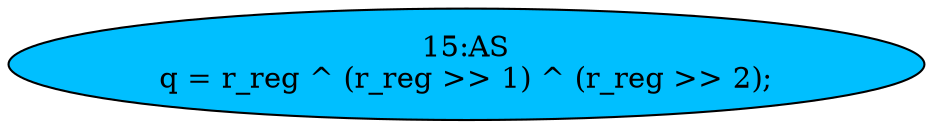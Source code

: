 strict digraph "" {
	node [label="\N"];
	"15:AS"	[ast="<pyverilog.vparser.ast.Assign object at 0x7f660faf9350>",
		def_var="['q']",
		fillcolor=deepskyblue,
		label="15:AS
q = r_reg ^ (r_reg >> 1) ^ (r_reg >> 2);",
		statements="[]",
		style=filled,
		typ=Assign,
		use_var="['r_reg', 'r_reg', 'r_reg']"];
}
